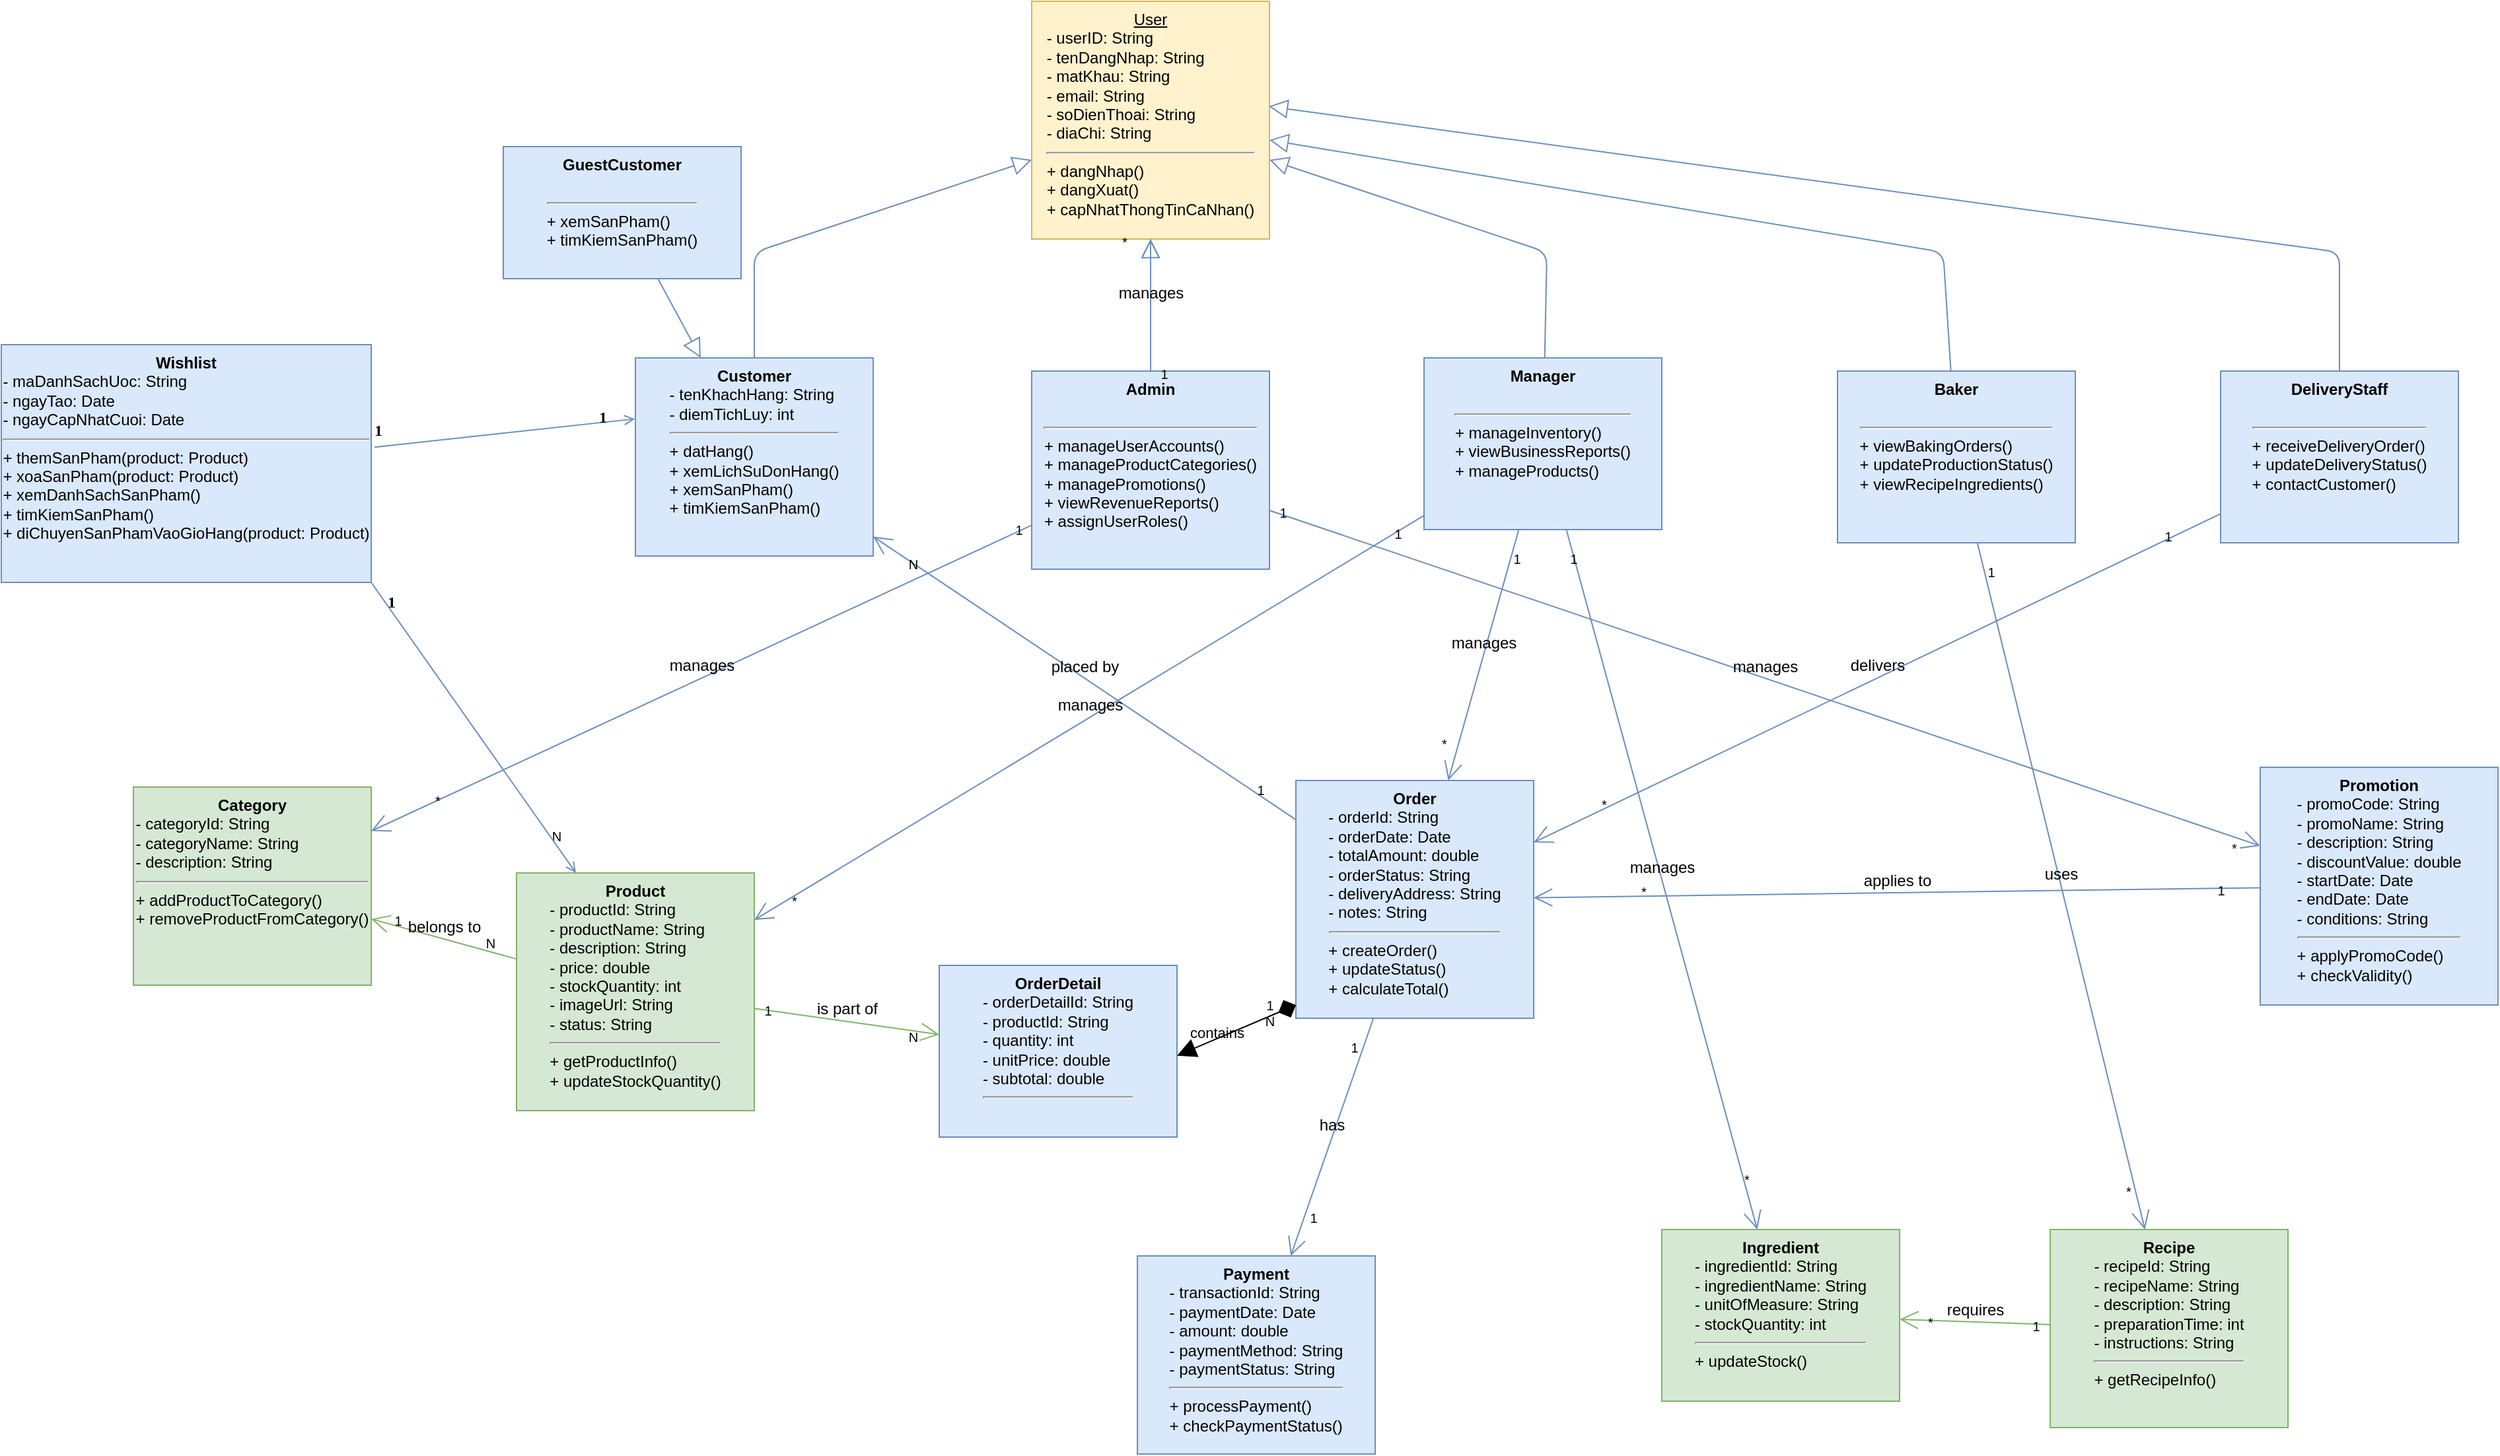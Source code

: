 <mxfile version="27.1.1">
  <diagram id="class_diagram_luna_bakery" name="Class Diagram Luna Bakery">
    <mxGraphModel dx="3069" dy="1260" grid="1" gridSize="10" guides="1" tooltips="1" connect="1" arrows="1" fold="1" page="1" pageScale="1" pageWidth="827" pageHeight="1169" math="0" shadow="0">
      <root>
        <mxCell id="0" />
        <mxCell id="1" parent="0" />
        <mxCell id="User_Class" value="&lt;u&gt;User&lt;/u&gt;&lt;div style=&quot;text-align: left&quot;&gt;- userID: String&lt;br&gt;- tenDangNhap: String&lt;br&gt;- matKhau: String&lt;br&gt;- email: String&lt;br&gt;- soDienThoai: String&lt;br&gt;- diaChi: String&lt;/div&gt;&lt;hr&gt;&lt;div style=&quot;text-align: left&quot;&gt;+ dangNhap()&lt;br&gt;+ dangXuat()&lt;br&gt;+ capNhatThongTinCaNhan()&lt;/div&gt;" style="html=1;whiteSpace=wrap;fillColor=#FFF2CC;strokeColor=#D6B656;fontFamily=Helvetica;fontSize=12;align=center;verticalAlign=top;" parent="1" vertex="1">
          <mxGeometry x="380" y="50" width="180" height="180" as="geometry" />
        </mxCell>
        <mxCell id="Customer_Class" value="&lt;b&gt;Customer&lt;/b&gt;&lt;div style=&quot;text-align: left&quot;&gt;- tenKhachHang: String&lt;br&gt;- diemTichLuy: int&lt;/div&gt;&lt;hr&gt;&lt;div style=&quot;text-align: left&quot;&gt;+ datHang()&lt;br&gt;+ xemLichSuDonHang()&lt;br&gt;+ xemSanPham()&lt;br&gt;+ timKiemSanPham()&lt;/div&gt;" style="html=1;whiteSpace=wrap;fillColor=#DAE8FC;strokeColor=#6C8EBF;fontFamily=Helvetica;fontSize=12;align=center;verticalAlign=top;" parent="1" vertex="1">
          <mxGeometry x="80" y="320" width="180" height="150" as="geometry" />
        </mxCell>
        <mxCell id="GuestCustomer_Class" value="&lt;b&gt;GuestCustomer&lt;/b&gt;&lt;div style=&quot;text-align: left&quot;&gt;&lt;br&gt;&lt;/div&gt;&lt;hr&gt;&lt;div style=&quot;text-align: left&quot;&gt;+ xemSanPham()&lt;br&gt;+ timKiemSanPham()&lt;/div&gt;" style="html=1;whiteSpace=wrap;fillColor=#DAE8FC;strokeColor=#6C8EBF;fontFamily=Helvetica;fontSize=12;align=center;verticalAlign=top;" parent="1" vertex="1">
          <mxGeometry x="-20" y="160" width="180" height="100" as="geometry" />
        </mxCell>
        <mxCell id="Admin_Class" value="&lt;b&gt;Admin&lt;/b&gt;&lt;div style=&quot;text-align: left&quot;&gt;&lt;br&gt;&lt;/div&gt;&lt;hr&gt;&lt;div style=&quot;text-align: left&quot;&gt;+ manageUserAccounts()&lt;br&gt;+ manageProductCategories()&lt;br&gt;+ managePromotions()&lt;br&gt;+ viewRevenueReports()&lt;br&gt;+ assignUserRoles()&lt;/div&gt;" style="html=1;whiteSpace=wrap;fillColor=#DAE8FC;strokeColor=#6C8EBF;fontFamily=Helvetica;fontSize=12;align=center;verticalAlign=top;" parent="1" vertex="1">
          <mxGeometry x="380" y="330" width="180" height="150" as="geometry" />
        </mxCell>
        <mxCell id="Manager_Class" value="&lt;b&gt;Manager&lt;/b&gt;&lt;div style=&quot;text-align: left&quot;&gt;&lt;br&gt;&lt;/div&gt;&lt;hr&gt;&lt;div style=&quot;text-align: left&quot;&gt;+ manageInventory()&lt;br&gt;+ viewBusinessReports()&lt;br&gt;+ manageProducts()&lt;/div&gt;" style="html=1;whiteSpace=wrap;fillColor=#DAE8FC;strokeColor=#6C8EBF;fontFamily=Helvetica;fontSize=12;align=center;verticalAlign=top;" parent="1" vertex="1">
          <mxGeometry x="677" y="320" width="180" height="130" as="geometry" />
        </mxCell>
        <mxCell id="Baker_Class" value="&lt;b&gt;Baker&lt;/b&gt;&lt;div style=&quot;text-align: left&quot;&gt;&lt;br&gt;&lt;/div&gt;&lt;hr&gt;&lt;div style=&quot;text-align: left&quot;&gt;+ viewBakingOrders()&lt;br&gt;+ updateProductionStatus()&lt;br&gt;+ viewRecipeIngredients()&lt;/div&gt;" style="html=1;whiteSpace=wrap;fillColor=#DAE8FC;strokeColor=#6C8EBF;fontFamily=Helvetica;fontSize=12;align=center;verticalAlign=top;" parent="1" vertex="1">
          <mxGeometry x="990" y="330" width="180" height="130" as="geometry" />
        </mxCell>
        <mxCell id="DeliveryStaff_Class" value="&lt;b&gt;DeliveryStaff&lt;/b&gt;&lt;div style=&quot;text-align: left&quot;&gt;&lt;br&gt;&lt;/div&gt;&lt;hr&gt;&lt;div style=&quot;text-align: left&quot;&gt;+ receiveDeliveryOrder()&lt;br&gt;+ updateDeliveryStatus()&lt;br&gt;+ contactCustomer()&lt;/div&gt;" style="html=1;whiteSpace=wrap;fillColor=#DAE8FC;strokeColor=#6C8EBF;fontFamily=Helvetica;fontSize=12;align=center;verticalAlign=top;" parent="1" vertex="1">
          <mxGeometry x="1280" y="330" width="180" height="130" as="geometry" />
        </mxCell>
        <mxCell id="Product_Class" value="&lt;b&gt;Product&lt;/b&gt;&lt;div style=&quot;text-align: left&quot;&gt;- productId: String&lt;br&gt;- productName: String&lt;br&gt;- description: String&lt;br&gt;- price: double&lt;br&gt;- stockQuantity: int&lt;br&gt;- imageUrl: String&lt;br&gt;- status: String&lt;/div&gt;&lt;hr&gt;&lt;div style=&quot;text-align: left&quot;&gt;+ getProductInfo()&lt;br&gt;+ updateStockQuantity()&lt;/div&gt;" style="html=1;whiteSpace=wrap;fillColor=#D5E8D4;strokeColor=#82B366;fontFamily=Helvetica;fontSize=12;align=center;verticalAlign=top;" parent="1" vertex="1">
          <mxGeometry x="-10" y="710" width="180" height="180" as="geometry" />
        </mxCell>
        <mxCell id="Category_Class" value="&lt;b&gt;Category&lt;/b&gt;&lt;div style=&quot;text-align: left&quot;&gt;- categoryId: String&lt;br&gt;- categoryName: String&lt;br&gt;- description: String&lt;/div&gt;&lt;hr&gt;&lt;div style=&quot;text-align: left&quot;&gt;+ addProductToCategory()&lt;br&gt;+ removeProductFromCategory()&lt;/div&gt;" style="html=1;whiteSpace=wrap;fillColor=#D5E8D4;strokeColor=#82B366;fontFamily=Helvetica;fontSize=12;align=center;verticalAlign=top;" parent="1" vertex="1">
          <mxGeometry x="-300" y="645" width="180" height="150" as="geometry" />
        </mxCell>
        <mxCell id="Order_Class" value="&lt;b&gt;Order&lt;/b&gt;&lt;div style=&quot;text-align: left&quot;&gt;- orderId: String&lt;br&gt;- orderDate: Date&lt;br&gt;- totalAmount: double&lt;br&gt;- orderStatus: String&lt;br&gt;- deliveryAddress: String&lt;br&gt;- notes: String&lt;/div&gt;&lt;hr&gt;&lt;div style=&quot;text-align: left&quot;&gt;+ createOrder()&lt;br&gt;+ updateStatus()&lt;br&gt;+ calculateTotal()&lt;/div&gt;" style="html=1;whiteSpace=wrap;fillColor=#DAE8FC;strokeColor=#6C8EBF;fontFamily=Helvetica;fontSize=12;align=center;verticalAlign=top;" parent="1" vertex="1">
          <mxGeometry x="580" y="640" width="180" height="180" as="geometry" />
        </mxCell>
        <mxCell id="OrderDetail_Class" value="&lt;b&gt;OrderDetail&lt;/b&gt;&lt;div style=&quot;text-align: left&quot;&gt;- orderDetailId: String&lt;br&gt;- productId: String&lt;br&gt;- quantity: int&lt;br&gt;- unitPrice: double&lt;br&gt;- subtotal: double&lt;/div&gt;&lt;hr&gt;&lt;div style=&quot;text-align: left&quot;&gt;&lt;br&gt;&lt;/div&gt;" style="html=1;whiteSpace=wrap;fillColor=#DAE8FC;strokeColor=#6C8EBF;fontFamily=Helvetica;fontSize=12;align=center;verticalAlign=top;" parent="1" vertex="1">
          <mxGeometry x="310" y="780" width="180" height="130" as="geometry" />
        </mxCell>
        <mxCell id="Payment_Class" value="&lt;b&gt;Payment&lt;/b&gt;&lt;div style=&quot;text-align: left&quot;&gt;- transactionId: String&lt;br&gt;- paymentDate: Date&lt;br&gt;- amount: double&lt;br&gt;- paymentMethod: String&lt;br&gt;- paymentStatus: String&lt;/div&gt;&lt;hr&gt;&lt;div style=&quot;text-align: left&quot;&gt;+ processPayment()&lt;br&gt;+ checkPaymentStatus()&lt;/div&gt;" style="html=1;whiteSpace=wrap;fillColor=#DAE8FC;strokeColor=#6C8EBF;fontFamily=Helvetica;fontSize=12;align=center;verticalAlign=top;" parent="1" vertex="1">
          <mxGeometry x="460" y="1000" width="180" height="150" as="geometry" />
        </mxCell>
        <mxCell id="Promotion_Class" value="&lt;b&gt;Promotion&lt;/b&gt;&lt;div style=&quot;text-align: left&quot;&gt;- promoCode: String&lt;br&gt;- promoName: String&lt;br&gt;- description: String&lt;br&gt;- discountValue: double&lt;br&gt;- startDate: Date&lt;br&gt;- endDate: Date&lt;br&gt;- conditions: String&lt;/div&gt;&lt;hr&gt;&lt;div style=&quot;text-align: left&quot;&gt;+ applyPromoCode()&lt;br&gt;+ checkValidity()&lt;/div&gt;" style="html=1;whiteSpace=wrap;fillColor=#DAE8FC;strokeColor=#6C8EBF;fontFamily=Helvetica;fontSize=12;align=center;verticalAlign=top;" parent="1" vertex="1">
          <mxGeometry x="1310" y="630" width="180" height="180" as="geometry" />
        </mxCell>
        <mxCell id="Ingredient_Class" value="&lt;b&gt;Ingredient&lt;/b&gt;&lt;div style=&quot;text-align: left&quot;&gt;- ingredientId: String&lt;br&gt;- ingredientName: String&lt;br&gt;- unitOfMeasure: String&lt;br&gt;- stockQuantity: int&lt;/div&gt;&lt;hr&gt;&lt;div style=&quot;text-align: left&quot;&gt;+ updateStock()&lt;/div&gt;" style="html=1;whiteSpace=wrap;fillColor=#D5E8D4;strokeColor=#82B366;fontFamily=Helvetica;fontSize=12;align=center;verticalAlign=top;" parent="1" vertex="1">
          <mxGeometry x="857" y="980" width="180" height="130" as="geometry" />
        </mxCell>
        <mxCell id="Recipe_Class" value="&lt;b&gt;Recipe&lt;/b&gt;&lt;div style=&quot;text-align: left&quot;&gt;- recipeId: String&lt;br&gt;- recipeName: String&lt;br&gt;- description: String&lt;br&gt;- preparationTime: int&lt;br&gt;- instructions: String&lt;/div&gt;&lt;hr&gt;&lt;div style=&quot;text-align: left&quot;&gt;+ getRecipeInfo()&lt;/div&gt;" style="html=1;whiteSpace=wrap;fillColor=#D5E8D4;strokeColor=#82B366;fontFamily=Helvetica;fontSize=12;align=center;verticalAlign=top;" parent="1" vertex="1">
          <mxGeometry x="1151" y="980" width="180" height="150" as="geometry" />
        </mxCell>
        <mxCell id="User_Customer_Inheritance" value="" style="endArrow=block;endFill=0;endSize=12;html=1;strokeColor=#6C8EBF;" parent="1" source="Customer_Class" target="User_Class" edge="1">
          <mxGeometry width="160" relative="1" as="geometry">
            <mxPoint x="170" y="270" as="sourcePoint" />
            <mxPoint x="470" y="230" as="targetPoint" />
            <Array as="points">
              <mxPoint x="170" y="240" />
            </Array>
          </mxGeometry>
        </mxCell>
        <mxCell id="User_Admin_Inheritance" value="" style="endArrow=block;endFill=0;endSize=12;html=1;strokeColor=#6C8EBF;" parent="1" source="Admin_Class" target="User_Class" edge="1">
          <mxGeometry width="160" relative="1" as="geometry">
            <mxPoint x="470" y="270" as="sourcePoint" />
            <mxPoint x="470" y="230" as="targetPoint" />
          </mxGeometry>
        </mxCell>
        <mxCell id="User_Manager_Inheritance" value="" style="endArrow=block;endFill=0;endSize=12;html=1;strokeColor=#6C8EBF;" parent="1" source="Manager_Class" target="User_Class" edge="1">
          <mxGeometry width="160" relative="1" as="geometry">
            <mxPoint x="770" y="270" as="sourcePoint" />
            <mxPoint x="470" y="230" as="targetPoint" />
            <Array as="points">
              <mxPoint x="770" y="240" />
            </Array>
          </mxGeometry>
        </mxCell>
        <mxCell id="User_Baker_Inheritance" value="" style="endArrow=block;endFill=0;endSize=12;html=1;strokeColor=#6C8EBF;" parent="1" source="Baker_Class" target="User_Class" edge="1">
          <mxGeometry width="160" relative="1" as="geometry">
            <mxPoint x="1070" y="270" as="sourcePoint" />
            <mxPoint x="470" y="230" as="targetPoint" />
            <Array as="points">
              <mxPoint x="1070" y="240" />
            </Array>
          </mxGeometry>
        </mxCell>
        <mxCell id="User_DeliveryStaff_Inheritance" value="" style="endArrow=block;endFill=0;endSize=12;html=1;strokeColor=#6C8EBF;entryX=0.997;entryY=0.442;entryDx=0;entryDy=0;entryPerimeter=0;" parent="1" source="DeliveryStaff_Class" target="User_Class" edge="1">
          <mxGeometry width="160" relative="1" as="geometry">
            <mxPoint x="1370" y="270" as="sourcePoint" />
            <mxPoint x="470" y="230" as="targetPoint" />
            <Array as="points">
              <mxPoint x="1370" y="240" />
            </Array>
          </mxGeometry>
        </mxCell>
        <mxCell id="Customer_GuestCustomer_Inheritance" value="" style="endArrow=block;endFill=0;endSize=12;html=1;strokeColor=#6C8EBF;" parent="1" source="GuestCustomer_Class" target="Customer_Class" edge="1">
          <mxGeometry width="160" relative="1" as="geometry">
            <mxPoint x="170" y="450" as="sourcePoint" />
            <mxPoint x="170" y="420" as="targetPoint" />
          </mxGeometry>
        </mxCell>
        <mxCell id="Order_OrderDetail_Composition" value="contains" style="html=1;verticalAlign=bottom;endArrow=block;endFill=1;endSize=12;startArrow=diamond;startFill=1;startSize=12;labelBackgroundColor=none;" parent="1" edge="1">
          <mxGeometry x="0.369" y="4" width="160" relative="1" as="geometry">
            <mxPoint x="580" y="810.003" as="sourcePoint" />
            <mxPoint x="490" y="848.337" as="targetPoint" />
            <mxPoint as="offset" />
          </mxGeometry>
        </mxCell>
        <mxCell id="Order_OrderDetail_Label" value="1&lt;br&gt;N" style="resizable=0;html=1;align=center;verticalAlign=bottom;fontSize=10;" parent="Order_OrderDetail_Composition" vertex="1">
          <mxGeometry x="-1" relative="1" as="geometry">
            <mxPoint x="-20" y="20" as="offset" />
          </mxGeometry>
        </mxCell>
        <mxCell id="Order_Payment_Association" value="has" style="endArrow=open;html=1;endSize=12;fontFamily=Helvetica;fontSize=12;verticalAlign=bottom;labelBackgroundColor=none;strokeColor=#6C8EBF;" parent="1" source="Order_Class" target="Payment_Class" edge="1">
          <mxGeometry width="160" relative="1" as="geometry">
            <mxPoint x="940" y="520" as="sourcePoint" />
            <mxPoint x="980" y="520" as="targetPoint" />
          </mxGeometry>
        </mxCell>
        <mxCell id="Order_Payment_Label_1" value="1" style="resizable=0;html=1;align=center;verticalAlign=bottom;fontSize=10;" parent="Order_Payment_Association" vertex="1">
          <mxGeometry x="-1" relative="1" as="geometry">
            <mxPoint x="-15" y="30" as="offset" />
          </mxGeometry>
        </mxCell>
        <mxCell id="Order_Payment_Label_2" value="1" style="resizable=0;html=1;align=center;verticalAlign=bottom;fontSize=10;" parent="Order_Payment_Association" vertex="1">
          <mxGeometry x="1" relative="1" as="geometry">
            <mxPoint x="17" y="-20" as="offset" />
          </mxGeometry>
        </mxCell>
        <mxCell id="Order_Customer_Association" value="placed by" style="endArrow=open;html=1;endSize=12;fontFamily=Helvetica;fontSize=12;verticalAlign=bottom;labelBackgroundColor=none;strokeColor=#6C8EBF;" parent="1" source="Order_Class" target="Customer_Class" edge="1">
          <mxGeometry width="160" relative="1" as="geometry">
            <mxPoint x="680" y="520" as="sourcePoint" />
            <mxPoint x="260" y="320" as="targetPoint" />
          </mxGeometry>
        </mxCell>
        <mxCell id="Order_Customer_Label_1" value="1" style="resizable=0;html=1;align=center;verticalAlign=bottom;fontSize=10;" parent="Order_Customer_Association" vertex="1">
          <mxGeometry x="-1" relative="1" as="geometry">
            <mxPoint x="-27" y="-14" as="offset" />
          </mxGeometry>
        </mxCell>
        <mxCell id="Order_Customer_Label_2" value="N" style="resizable=0;html=1;align=center;verticalAlign=bottom;fontSize=10;" parent="Order_Customer_Association" vertex="1">
          <mxGeometry x="1" relative="1" as="geometry">
            <mxPoint x="30" y="29" as="offset" />
          </mxGeometry>
        </mxCell>
        <mxCell id="wm4WBrUV163qpR0Whki1-24" value="N" style="resizable=0;html=1;align=center;verticalAlign=bottom;fontSize=10;" vertex="1" parent="Order_Customer_Association">
          <mxGeometry x="1" relative="1" as="geometry">
            <mxPoint x="-240" y="235" as="offset" />
          </mxGeometry>
        </mxCell>
        <mxCell id="Product_Category_Association" value="belongs to" style="endArrow=open;html=1;endSize=12;fontFamily=Helvetica;fontSize=12;verticalAlign=bottom;labelBackgroundColor=none;strokeColor=#82B366;" parent="1" source="Product_Class" target="Category_Class" edge="1">
          <mxGeometry width="160" relative="1" as="geometry">
            <mxPoint x="40" y="-40" as="sourcePoint" />
            <mxPoint x="-20" y="-40" as="targetPoint" />
          </mxGeometry>
        </mxCell>
        <mxCell id="Product_Category_Label_1" value="N" style="resizable=0;html=1;align=center;verticalAlign=bottom;fontSize=10;" parent="Product_Category_Association" vertex="1">
          <mxGeometry x="-1" relative="1" as="geometry">
            <mxPoint x="-20" y="-4" as="offset" />
          </mxGeometry>
        </mxCell>
        <mxCell id="Product_Category_Label_2" value="1" style="resizable=0;html=1;align=center;verticalAlign=bottom;fontSize=10;" parent="Product_Category_Association" vertex="1">
          <mxGeometry x="1" relative="1" as="geometry">
            <mxPoint x="20" y="10" as="offset" />
          </mxGeometry>
        </mxCell>
        <mxCell id="Product_OrderDetail_Association" value="is part of" style="endArrow=open;html=1;endSize=12;fontFamily=Helvetica;fontSize=12;verticalAlign=bottom;labelBackgroundColor=none;strokeColor=#82B366;" parent="1" source="Product_Class" target="OrderDetail_Class" edge="1">
          <mxGeometry width="160" relative="1" as="geometry">
            <mxPoint x="560" y="600" as="sourcePoint" />
            <mxPoint x="680" y="600" as="targetPoint" />
          </mxGeometry>
        </mxCell>
        <mxCell id="Product_OrderDetail_Label_1" value="1" style="resizable=0;html=1;align=center;verticalAlign=bottom;fontSize=10;" parent="Product_OrderDetail_Association" vertex="1">
          <mxGeometry x="-1" relative="1" as="geometry">
            <mxPoint x="10" y="10" as="offset" />
          </mxGeometry>
        </mxCell>
        <mxCell id="Product_OrderDetail_Label_2" value="N" style="resizable=0;html=1;align=center;verticalAlign=bottom;fontSize=10;" parent="Product_OrderDetail_Association" vertex="1">
          <mxGeometry x="1" relative="1" as="geometry">
            <mxPoint x="-20" y="10" as="offset" />
          </mxGeometry>
        </mxCell>
        <mxCell id="Promotion_Order_Association" value="applies to" style="endArrow=open;html=1;endSize=12;fontFamily=Helvetica;fontSize=12;verticalAlign=bottom;labelBackgroundColor=none;strokeColor=#6C8EBF;" parent="1" source="Promotion_Class" target="Order_Class" edge="1">
          <mxGeometry width="160" relative="1" as="geometry">
            <mxPoint x="1280" y="520" as="sourcePoint" />
            <mxPoint x="860" y="520" as="targetPoint" />
          </mxGeometry>
        </mxCell>
        <mxCell id="Promotion_Order_Label_1" value="1" style="resizable=0;html=1;align=center;verticalAlign=bottom;fontSize=10;" parent="Promotion_Order_Association" vertex="1">
          <mxGeometry x="-1" relative="1" as="geometry">
            <mxPoint x="-30" y="10" as="offset" />
          </mxGeometry>
        </mxCell>
        <mxCell id="Promotion_Order_Label_2" value="*" style="resizable=0;html=1;align=center;verticalAlign=bottom;fontSize=10;" parent="Promotion_Order_Association" vertex="1">
          <mxGeometry x="1" relative="1" as="geometry">
            <mxPoint x="83" y="4" as="offset" />
          </mxGeometry>
        </mxCell>
        <mxCell id="Baker_Recipe_Association" value="uses" style="endArrow=open;html=1;endSize=12;fontFamily=Helvetica;fontSize=12;verticalAlign=bottom;labelBackgroundColor=none;strokeColor=#6C8EBF;" parent="1" source="Baker_Class" target="Recipe_Class" edge="1">
          <mxGeometry width="160" relative="1" as="geometry">
            <mxPoint x="1070" y="400" as="sourcePoint" />
            <mxPoint x="1070" y="680" as="targetPoint" />
          </mxGeometry>
        </mxCell>
        <mxCell id="Baker_Recipe_Label_1" value="1" style="resizable=0;html=1;align=center;verticalAlign=bottom;fontSize=10;" parent="Baker_Recipe_Association" vertex="1">
          <mxGeometry x="-1" relative="1" as="geometry">
            <mxPoint x="10" y="30" as="offset" />
          </mxGeometry>
        </mxCell>
        <mxCell id="Baker_Recipe_Label_2" value="*" style="resizable=0;html=1;align=center;verticalAlign=bottom;fontSize=10;" parent="Baker_Recipe_Association" vertex="1">
          <mxGeometry x="1" relative="1" as="geometry">
            <mxPoint x="-13" y="-20" as="offset" />
          </mxGeometry>
        </mxCell>
        <mxCell id="Recipe_Ingredient_Association" value="requires" style="endArrow=open;html=1;endSize=12;fontFamily=Helvetica;fontSize=12;verticalAlign=bottom;labelBackgroundColor=none;strokeColor=#82B366;" parent="1" source="Recipe_Class" target="Ingredient_Class" edge="1">
          <mxGeometry width="160" relative="1" as="geometry">
            <mxPoint x="957" y="360" as="sourcePoint" />
            <mxPoint x="837" y="360" as="targetPoint" />
          </mxGeometry>
        </mxCell>
        <mxCell id="Recipe_Ingredient_Label_1" value="1" style="resizable=0;html=1;align=center;verticalAlign=bottom;fontSize=10;" parent="Recipe_Ingredient_Association" vertex="1">
          <mxGeometry x="-1" relative="1" as="geometry">
            <mxPoint x="-11" y="10" as="offset" />
          </mxGeometry>
        </mxCell>
        <mxCell id="Recipe_Ingredient_Label_2" value="*" style="resizable=0;html=1;align=center;verticalAlign=bottom;fontSize=10;" parent="Recipe_Ingredient_Association" vertex="1">
          <mxGeometry x="1" relative="1" as="geometry">
            <mxPoint x="23" y="10" as="offset" />
          </mxGeometry>
        </mxCell>
        <mxCell id="Manager_Ingredient_Association" value="manages" style="endArrow=open;html=1;endSize=12;fontFamily=Helvetica;fontSize=12;verticalAlign=bottom;labelBackgroundColor=none;strokeColor=#6C8EBF;" parent="1" source="Manager_Class" target="Ingredient_Class" edge="1">
          <mxGeometry width="160" relative="1" as="geometry">
            <mxPoint x="860" y="320" as="sourcePoint" />
            <mxPoint x="980" y="730" as="targetPoint" />
          </mxGeometry>
        </mxCell>
        <mxCell id="Manager_Ingredient_Label_1" value="1" style="resizable=0;html=1;align=center;verticalAlign=bottom;fontSize=10;" parent="Manager_Ingredient_Association" vertex="1">
          <mxGeometry x="-1" relative="1" as="geometry">
            <mxPoint x="5" y="30" as="offset" />
          </mxGeometry>
        </mxCell>
        <mxCell id="Manager_Ingredient_Label_2" value="*" style="resizable=0;html=1;align=center;verticalAlign=bottom;fontSize=10;" parent="Manager_Ingredient_Association" vertex="1">
          <mxGeometry x="1" relative="1" as="geometry">
            <mxPoint x="-9" y="-30" as="offset" />
          </mxGeometry>
        </mxCell>
        <mxCell id="Manager_Product_Association" value="manages" style="endArrow=open;html=1;endSize=12;fontFamily=Helvetica;fontSize=12;verticalAlign=bottom;labelBackgroundColor=none;strokeColor=#6C8EBF;" parent="1" source="Manager_Class" target="Product_Class" edge="1">
          <mxGeometry width="160" relative="1" as="geometry">
            <mxPoint x="680" y="320" as="sourcePoint" />
            <mxPoint x="560" y="600" as="targetPoint" />
          </mxGeometry>
        </mxCell>
        <mxCell id="Manager_Product_Label_1" value="1" style="resizable=0;html=1;align=center;verticalAlign=bottom;fontSize=10;" parent="Manager_Product_Association" vertex="1">
          <mxGeometry x="-1" relative="1" as="geometry">
            <mxPoint x="-20" y="22" as="offset" />
          </mxGeometry>
        </mxCell>
        <mxCell id="Manager_Product_Label_2" value="*" style="resizable=0;html=1;align=center;verticalAlign=bottom;fontSize=10;" parent="Manager_Product_Association" vertex="1">
          <mxGeometry x="1" relative="1" as="geometry">
            <mxPoint x="30" y="-6" as="offset" />
          </mxGeometry>
        </mxCell>
        <mxCell id="Manager_Order_Association" value="manages" style="endArrow=open;html=1;endSize=12;fontFamily=Helvetica;fontSize=12;verticalAlign=bottom;labelBackgroundColor=none;strokeColor=#6C8EBF;" parent="1" source="Manager_Class" target="Order_Class" edge="1">
          <mxGeometry width="160" relative="1" as="geometry">
            <mxPoint x="770" y="400" as="sourcePoint" />
            <mxPoint x="770" y="470" as="targetPoint" />
          </mxGeometry>
        </mxCell>
        <mxCell id="Manager_Order_Label_1" value="1" style="resizable=0;html=1;align=center;verticalAlign=bottom;fontSize=10;" parent="Manager_Order_Association" vertex="1">
          <mxGeometry x="-1" relative="1" as="geometry">
            <mxPoint x="-2" y="30" as="offset" />
          </mxGeometry>
        </mxCell>
        <mxCell id="Manager_Order_Label_2" value="*" style="resizable=0;html=1;align=center;verticalAlign=bottom;fontSize=10;" parent="Manager_Order_Association" vertex="1">
          <mxGeometry x="1" relative="1" as="geometry">
            <mxPoint x="-4" y="-20" as="offset" />
          </mxGeometry>
        </mxCell>
        <mxCell id="DeliveryStaff_Order_Association" value="delivers" style="endArrow=open;html=1;endSize=12;fontFamily=Helvetica;fontSize=12;verticalAlign=bottom;labelBackgroundColor=none;strokeColor=#6C8EBF;" parent="1" source="DeliveryStaff_Class" target="Order_Class" edge="1">
          <mxGeometry width="160" relative="1" as="geometry">
            <mxPoint x="1280" y="320" as="sourcePoint" />
            <mxPoint x="860" y="520" as="targetPoint" />
          </mxGeometry>
        </mxCell>
        <mxCell id="DeliveryStaff_Order_Label_1" value="1" style="resizable=0;html=1;align=center;verticalAlign=bottom;fontSize=10;" parent="DeliveryStaff_Order_Association" vertex="1">
          <mxGeometry x="-1" relative="1" as="geometry">
            <mxPoint x="-40" y="25" as="offset" />
          </mxGeometry>
        </mxCell>
        <mxCell id="DeliveryStaff_Order_Label_2" value="*" style="resizable=0;html=1;align=center;verticalAlign=bottom;fontSize=10;" parent="DeliveryStaff_Order_Association" vertex="1">
          <mxGeometry x="1" relative="1" as="geometry">
            <mxPoint x="53" y="-20" as="offset" />
          </mxGeometry>
        </mxCell>
        <mxCell id="Admin_User_Association" value="manages" style="endArrow=open;html=1;endSize=12;fontFamily=Helvetica;fontSize=12;verticalAlign=bottom;labelBackgroundColor=none;strokeColor=#6C8EBF;" parent="1" source="Admin_Class" target="User_Class" edge="1">
          <mxGeometry width="160" relative="1" as="geometry">
            <mxPoint x="470" y="270" as="sourcePoint" />
            <mxPoint x="470" y="230" as="targetPoint" />
            <Array as="points">
              <mxPoint x="470" y="250" />
            </Array>
          </mxGeometry>
        </mxCell>
        <mxCell id="Admin_User_Label_1" value="1" style="resizable=0;html=1;align=center;verticalAlign=bottom;fontSize=10;" parent="Admin_User_Association" vertex="1">
          <mxGeometry x="-1" relative="1" as="geometry">
            <mxPoint x="10" y="10" as="offset" />
          </mxGeometry>
        </mxCell>
        <mxCell id="Admin_User_Label_2" value="*" style="resizable=0;html=1;align=center;verticalAlign=bottom;fontSize=10;" parent="Admin_User_Association" vertex="1">
          <mxGeometry x="1" relative="1" as="geometry">
            <mxPoint x="-20" y="10" as="offset" />
          </mxGeometry>
        </mxCell>
        <mxCell id="Admin_Category_Association" value="manages" style="endArrow=open;html=1;endSize=12;fontFamily=Helvetica;fontSize=12;verticalAlign=bottom;labelBackgroundColor=none;strokeColor=#6C8EBF;" parent="1" source="Admin_Class" target="Category_Class" edge="1">
          <mxGeometry width="160" relative="1" as="geometry">
            <mxPoint x="380" y="320" as="sourcePoint" />
            <mxPoint x="180" y="600" as="targetPoint" />
          </mxGeometry>
        </mxCell>
        <mxCell id="Admin_Category_Label_1" value="1" style="resizable=0;html=1;align=center;verticalAlign=bottom;fontSize=10;" parent="Admin_Category_Association" vertex="1">
          <mxGeometry x="-1" relative="1" as="geometry">
            <mxPoint x="-10" y="12" as="offset" />
          </mxGeometry>
        </mxCell>
        <mxCell id="Admin_Category_Label_2" value="*" style="resizable=0;html=1;align=center;verticalAlign=bottom;fontSize=10;" parent="Admin_Category_Association" vertex="1">
          <mxGeometry x="1" relative="1" as="geometry">
            <mxPoint x="50" y="-15" as="offset" />
          </mxGeometry>
        </mxCell>
        <mxCell id="Admin_Promotion_Association" value="manages" style="endArrow=open;html=1;endSize=12;fontFamily=Helvetica;fontSize=12;verticalAlign=bottom;labelBackgroundColor=none;strokeColor=#6C8EBF;" parent="1" source="Admin_Class" target="Promotion_Class" edge="1">
          <mxGeometry width="160" relative="1" as="geometry">
            <mxPoint x="560" y="320" as="sourcePoint" />
            <mxPoint x="1280" y="520" as="targetPoint" />
          </mxGeometry>
        </mxCell>
        <mxCell id="Admin_Promotion_Label_1" value="1" style="resizable=0;html=1;align=center;verticalAlign=bottom;fontSize=10;" parent="Admin_Promotion_Association" vertex="1">
          <mxGeometry x="-1" relative="1" as="geometry">
            <mxPoint x="10" y="10" as="offset" />
          </mxGeometry>
        </mxCell>
        <mxCell id="Admin_Promotion_Label_2" value="*" style="resizable=0;html=1;align=center;verticalAlign=bottom;fontSize=10;" parent="Admin_Promotion_Association" vertex="1">
          <mxGeometry x="1" relative="1" as="geometry">
            <mxPoint x="-20" y="10" as="offset" />
          </mxGeometry>
        </mxCell>
        <mxCell id="wm4WBrUV163qpR0Whki1-22" style="rounded=0;hachureGap=4;orthogonalLoop=1;jettySize=auto;html=1;exitX=1;exitY=1;exitDx=0;exitDy=0;entryX=0.25;entryY=0;entryDx=0;entryDy=0;fontFamily=Architects Daughter;fontSource=https%3A%2F%2Ffonts.googleapis.com%2Fcss%3Ffamily%3DArchitects%2BDaughter;endArrow=open;endFill=0;fillColor=#dae8fc;strokeColor=#6c8ebf;" edge="1" parent="1" source="wm4WBrUV163qpR0Whki1-6" target="Product_Class">
          <mxGeometry relative="1" as="geometry" />
        </mxCell>
        <mxCell id="wm4WBrUV163qpR0Whki1-6" value="&lt;b&gt;Wishlist&lt;br&gt;&lt;/b&gt;&lt;div style=&quot;text-align: left&quot;&gt;- maDanhSachUoc: String&lt;/div&gt;&lt;div style=&quot;text-align: left&quot;&gt;-&amp;nbsp;ngayTao: Date&lt;br&gt;&lt;/div&gt;&lt;div style=&quot;text-align: left&quot;&gt;- ngayCapNhatCuoi: Date&lt;/div&gt;&lt;hr&gt;&lt;div style=&quot;text-align: left&quot;&gt;+ themSanPham(product: Product)&lt;br&gt;+ xoaSanPham(product: Product)&lt;/div&gt;&lt;div style=&quot;text-align: left&quot;&gt;+ xemDanhSachSanPham()&lt;br&gt;+ timKiemSanPham()&lt;/div&gt;&lt;div style=&quot;text-align: left&quot;&gt;+&amp;nbsp;diChuyenSanPhamVaoGioHang(product: Product)&lt;/div&gt;" style="html=1;whiteSpace=wrap;fillColor=#DAE8FC;strokeColor=#6C8EBF;fontFamily=Helvetica;fontSize=12;align=center;verticalAlign=top;" vertex="1" parent="1">
          <mxGeometry x="-400" y="310" width="280" height="180" as="geometry" />
        </mxCell>
        <mxCell id="wm4WBrUV163qpR0Whki1-8" style="rounded=0;hachureGap=4;orthogonalLoop=1;jettySize=auto;html=1;exitX=1.009;exitY=0.431;exitDx=0;exitDy=0;entryX=-0.002;entryY=0.308;entryDx=0;entryDy=0;entryPerimeter=0;fontFamily=Architects Daughter;fontSource=https%3A%2F%2Ffonts.googleapis.com%2Fcss%3Ffamily%3DArchitects%2BDaughter;endArrow=open;endFill=0;fillColor=#dae8fc;strokeColor=#6c8ebf;exitPerimeter=0;" edge="1" parent="1" source="wm4WBrUV163qpR0Whki1-6" target="Customer_Class">
          <mxGeometry relative="1" as="geometry" />
        </mxCell>
        <mxCell id="wm4WBrUV163qpR0Whki1-18" value="1" style="text;html=1;align=center;verticalAlign=middle;resizable=0;points=[];autosize=1;strokeColor=none;fillColor=none;fontFamily=Times New Roman;fontStyle=1" vertex="1" parent="1">
          <mxGeometry x="40" y="350" width="30" height="30" as="geometry" />
        </mxCell>
        <mxCell id="wm4WBrUV163qpR0Whki1-20" value="1" style="text;html=1;align=center;verticalAlign=middle;resizable=0;points=[];autosize=1;strokeColor=none;fillColor=none;fontFamily=Times New Roman;fontStyle=1" vertex="1" parent="1">
          <mxGeometry x="-130" y="360" width="30" height="30" as="geometry" />
        </mxCell>
        <mxCell id="wm4WBrUV163qpR0Whki1-23" value="1" style="text;html=1;align=center;verticalAlign=middle;resizable=0;points=[];autosize=1;strokeColor=none;fillColor=none;fontFamily=Times New Roman;fontStyle=1" vertex="1" parent="1">
          <mxGeometry x="-120" y="490" width="30" height="30" as="geometry" />
        </mxCell>
      </root>
    </mxGraphModel>
  </diagram>
</mxfile>
